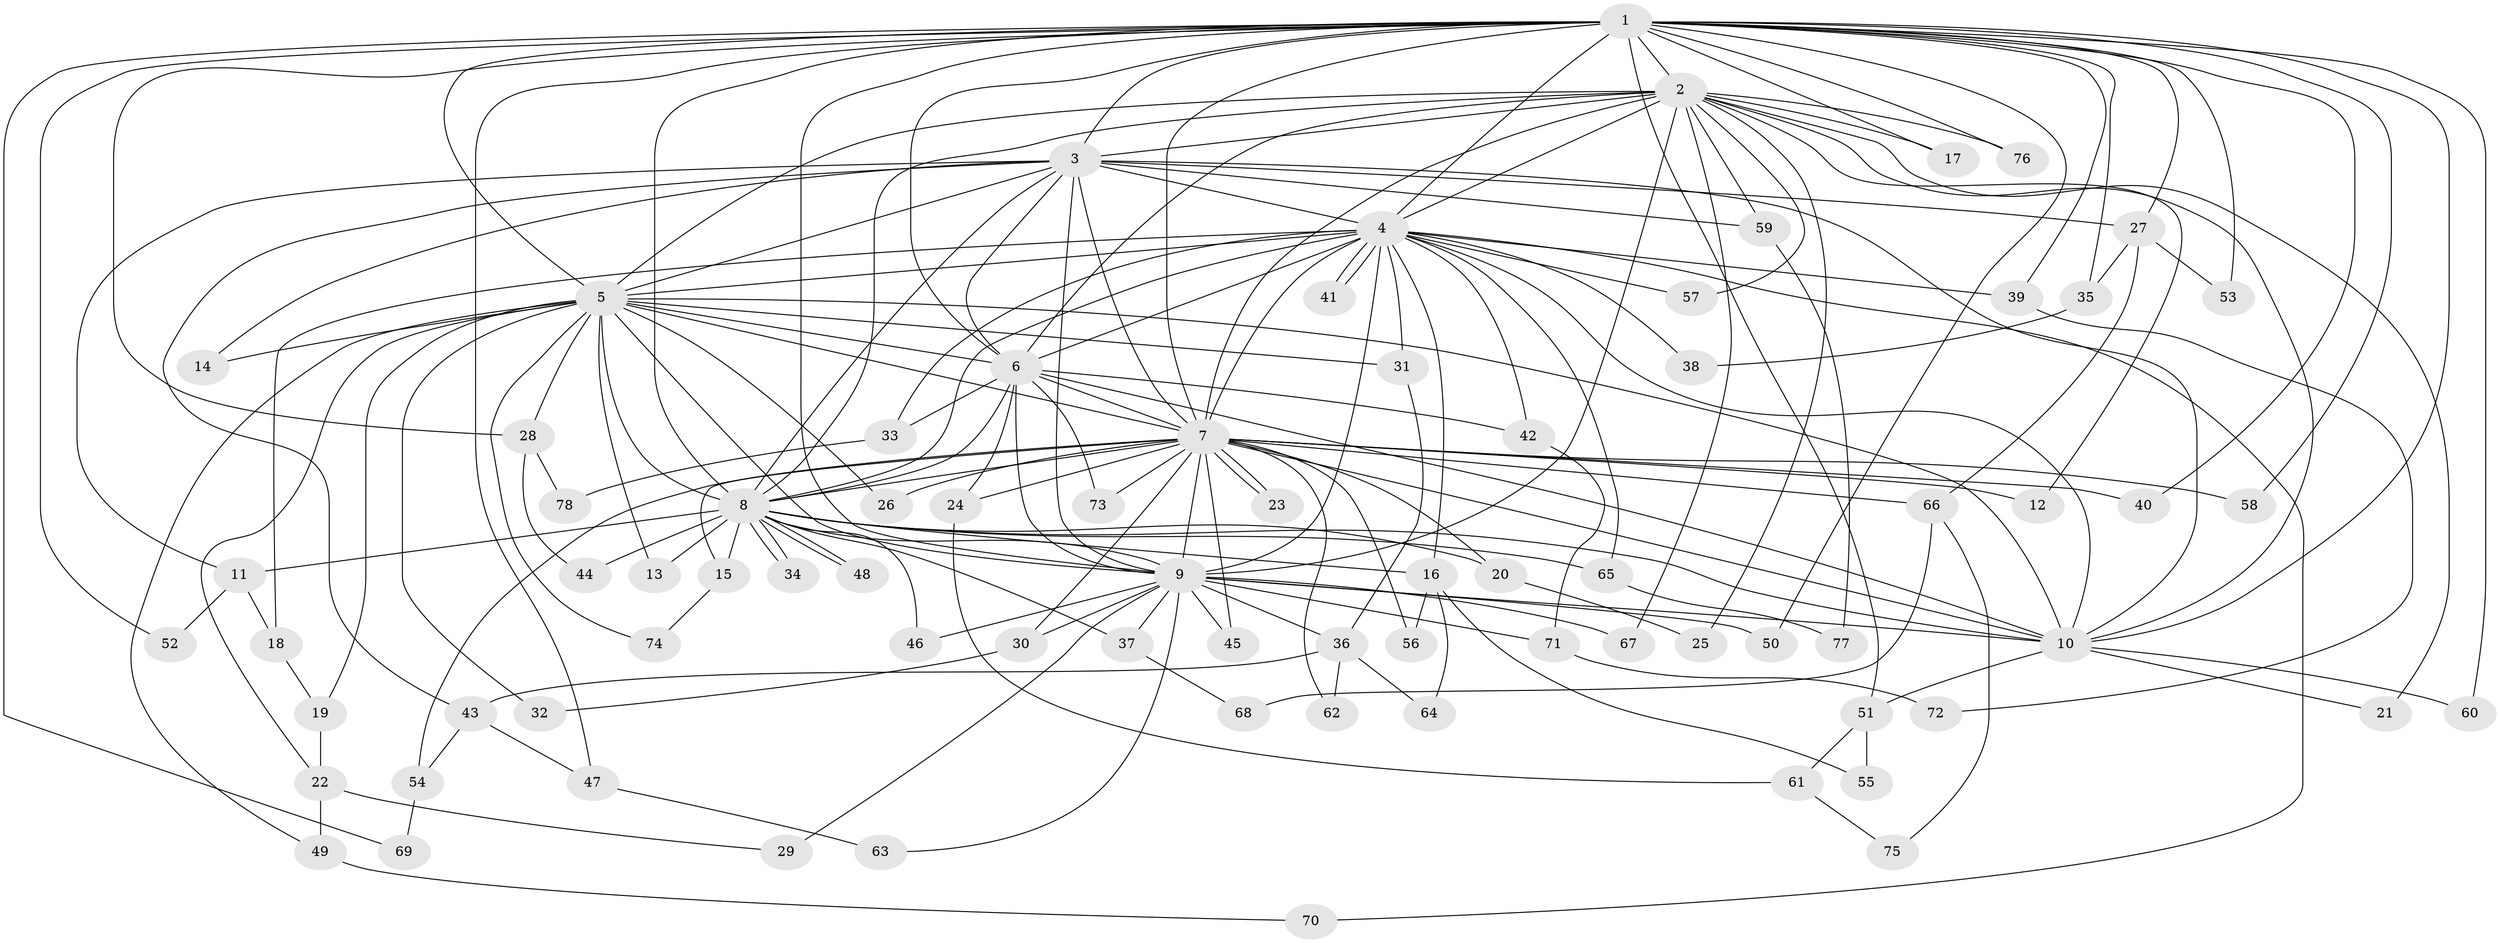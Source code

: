 // Generated by graph-tools (version 1.1) at 2025/25/03/09/25 03:25:40]
// undirected, 78 vertices, 181 edges
graph export_dot {
graph [start="1"]
  node [color=gray90,style=filled];
  1;
  2;
  3;
  4;
  5;
  6;
  7;
  8;
  9;
  10;
  11;
  12;
  13;
  14;
  15;
  16;
  17;
  18;
  19;
  20;
  21;
  22;
  23;
  24;
  25;
  26;
  27;
  28;
  29;
  30;
  31;
  32;
  33;
  34;
  35;
  36;
  37;
  38;
  39;
  40;
  41;
  42;
  43;
  44;
  45;
  46;
  47;
  48;
  49;
  50;
  51;
  52;
  53;
  54;
  55;
  56;
  57;
  58;
  59;
  60;
  61;
  62;
  63;
  64;
  65;
  66;
  67;
  68;
  69;
  70;
  71;
  72;
  73;
  74;
  75;
  76;
  77;
  78;
  1 -- 2;
  1 -- 3;
  1 -- 4;
  1 -- 5;
  1 -- 6;
  1 -- 7;
  1 -- 8;
  1 -- 9;
  1 -- 10;
  1 -- 17;
  1 -- 27;
  1 -- 28;
  1 -- 35;
  1 -- 39;
  1 -- 40;
  1 -- 47;
  1 -- 50;
  1 -- 51;
  1 -- 52;
  1 -- 53;
  1 -- 58;
  1 -- 60;
  1 -- 69;
  1 -- 76;
  2 -- 3;
  2 -- 4;
  2 -- 5;
  2 -- 6;
  2 -- 7;
  2 -- 8;
  2 -- 9;
  2 -- 10;
  2 -- 12;
  2 -- 17;
  2 -- 21;
  2 -- 25;
  2 -- 57;
  2 -- 59;
  2 -- 67;
  2 -- 76;
  3 -- 4;
  3 -- 5;
  3 -- 6;
  3 -- 7;
  3 -- 8;
  3 -- 9;
  3 -- 10;
  3 -- 11;
  3 -- 14;
  3 -- 27;
  3 -- 43;
  3 -- 59;
  4 -- 5;
  4 -- 6;
  4 -- 7;
  4 -- 8;
  4 -- 9;
  4 -- 10;
  4 -- 16;
  4 -- 18;
  4 -- 31;
  4 -- 33;
  4 -- 38;
  4 -- 39;
  4 -- 41;
  4 -- 41;
  4 -- 42;
  4 -- 57;
  4 -- 65;
  4 -- 70;
  5 -- 6;
  5 -- 7;
  5 -- 8;
  5 -- 9;
  5 -- 10;
  5 -- 13;
  5 -- 14;
  5 -- 19;
  5 -- 22;
  5 -- 26;
  5 -- 28;
  5 -- 31;
  5 -- 32;
  5 -- 49;
  5 -- 74;
  6 -- 7;
  6 -- 8;
  6 -- 9;
  6 -- 10;
  6 -- 24;
  6 -- 33;
  6 -- 42;
  6 -- 73;
  7 -- 8;
  7 -- 9;
  7 -- 10;
  7 -- 12;
  7 -- 15;
  7 -- 20;
  7 -- 23;
  7 -- 23;
  7 -- 24;
  7 -- 26;
  7 -- 30;
  7 -- 40;
  7 -- 45;
  7 -- 54;
  7 -- 56;
  7 -- 58;
  7 -- 62;
  7 -- 66;
  7 -- 73;
  8 -- 9;
  8 -- 10;
  8 -- 11;
  8 -- 13;
  8 -- 15;
  8 -- 16;
  8 -- 20;
  8 -- 34;
  8 -- 34;
  8 -- 37;
  8 -- 44;
  8 -- 46;
  8 -- 48;
  8 -- 48;
  8 -- 65;
  9 -- 10;
  9 -- 29;
  9 -- 30;
  9 -- 36;
  9 -- 37;
  9 -- 45;
  9 -- 46;
  9 -- 50;
  9 -- 63;
  9 -- 67;
  9 -- 71;
  10 -- 21;
  10 -- 51;
  10 -- 60;
  11 -- 18;
  11 -- 52;
  15 -- 74;
  16 -- 55;
  16 -- 56;
  16 -- 64;
  18 -- 19;
  19 -- 22;
  20 -- 25;
  22 -- 29;
  22 -- 49;
  24 -- 61;
  27 -- 35;
  27 -- 53;
  27 -- 66;
  28 -- 44;
  28 -- 78;
  30 -- 32;
  31 -- 36;
  33 -- 78;
  35 -- 38;
  36 -- 43;
  36 -- 62;
  36 -- 64;
  37 -- 68;
  39 -- 72;
  42 -- 71;
  43 -- 47;
  43 -- 54;
  47 -- 63;
  49 -- 70;
  51 -- 55;
  51 -- 61;
  54 -- 69;
  59 -- 77;
  61 -- 75;
  65 -- 77;
  66 -- 68;
  66 -- 75;
  71 -- 72;
}
